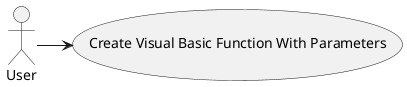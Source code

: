 @startuml us

skinparam monochrome true
skinparam shadowing false
hide footbox

User -> (Create Visual Basic Function With Parameters)

@enduml